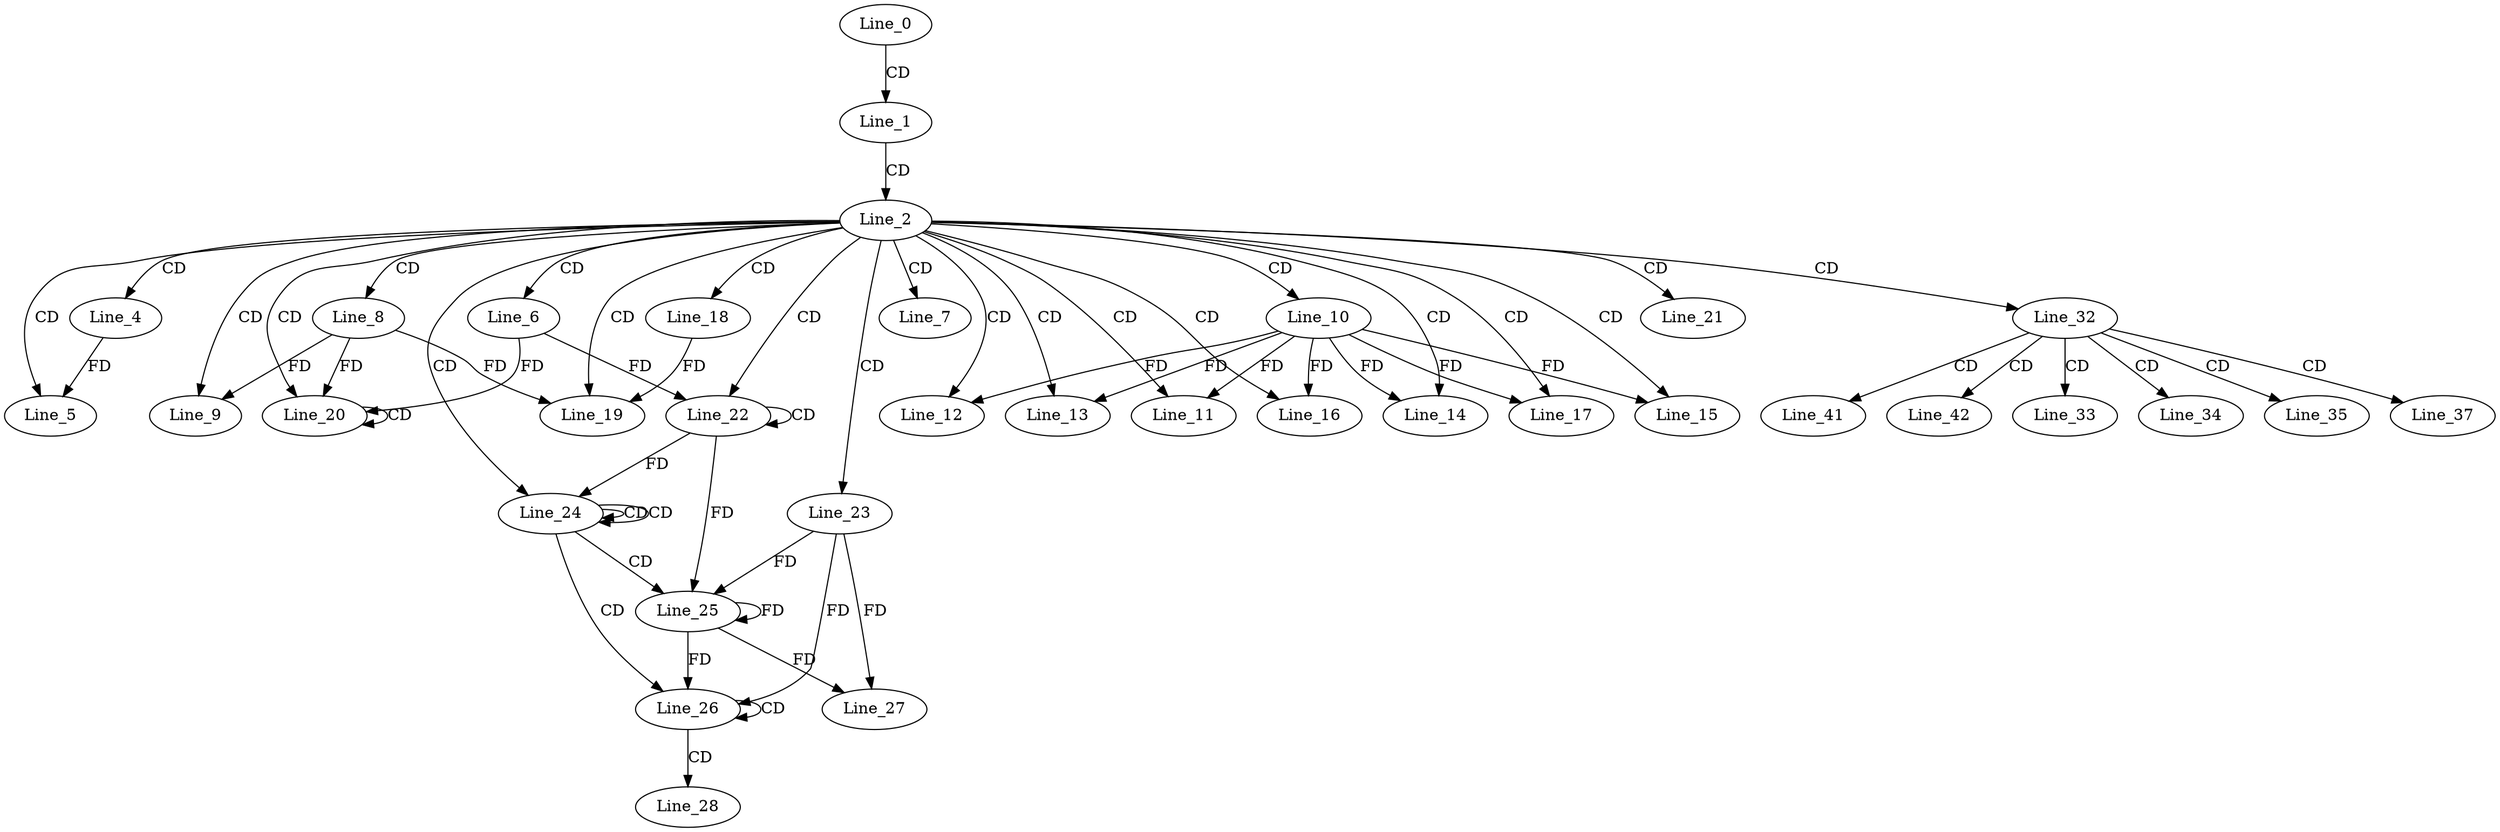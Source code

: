 digraph G {
  Line_0;
  Line_1;
  Line_2;
  Line_4;
  Line_5;
  Line_6;
  Line_7;
  Line_8;
  Line_9;
  Line_10;
  Line_11;
  Line_12;
  Line_13;
  Line_14;
  Line_15;
  Line_16;
  Line_17;
  Line_18;
  Line_19;
  Line_20;
  Line_20;
  Line_21;
  Line_22;
  Line_22;
  Line_22;
  Line_23;
  Line_24;
  Line_24;
  Line_25;
  Line_25;
  Line_26;
  Line_26;
  Line_26;
  Line_27;
  Line_27;
  Line_28;
  Line_32;
  Line_33;
  Line_34;
  Line_35;
  Line_37;
  Line_41;
  Line_42;
  Line_0 -> Line_1 [ label="CD" ];
  Line_1 -> Line_2 [ label="CD" ];
  Line_2 -> Line_4 [ label="CD" ];
  Line_2 -> Line_5 [ label="CD" ];
  Line_4 -> Line_5 [ label="FD" ];
  Line_2 -> Line_6 [ label="CD" ];
  Line_2 -> Line_7 [ label="CD" ];
  Line_2 -> Line_8 [ label="CD" ];
  Line_2 -> Line_9 [ label="CD" ];
  Line_8 -> Line_9 [ label="FD" ];
  Line_2 -> Line_10 [ label="CD" ];
  Line_2 -> Line_11 [ label="CD" ];
  Line_10 -> Line_11 [ label="FD" ];
  Line_2 -> Line_12 [ label="CD" ];
  Line_10 -> Line_12 [ label="FD" ];
  Line_2 -> Line_13 [ label="CD" ];
  Line_10 -> Line_13 [ label="FD" ];
  Line_2 -> Line_14 [ label="CD" ];
  Line_10 -> Line_14 [ label="FD" ];
  Line_2 -> Line_15 [ label="CD" ];
  Line_10 -> Line_15 [ label="FD" ];
  Line_2 -> Line_16 [ label="CD" ];
  Line_10 -> Line_16 [ label="FD" ];
  Line_2 -> Line_17 [ label="CD" ];
  Line_10 -> Line_17 [ label="FD" ];
  Line_2 -> Line_18 [ label="CD" ];
  Line_2 -> Line_19 [ label="CD" ];
  Line_8 -> Line_19 [ label="FD" ];
  Line_18 -> Line_19 [ label="FD" ];
  Line_2 -> Line_20 [ label="CD" ];
  Line_20 -> Line_20 [ label="CD" ];
  Line_6 -> Line_20 [ label="FD" ];
  Line_8 -> Line_20 [ label="FD" ];
  Line_2 -> Line_21 [ label="CD" ];
  Line_2 -> Line_22 [ label="CD" ];
  Line_22 -> Line_22 [ label="CD" ];
  Line_6 -> Line_22 [ label="FD" ];
  Line_2 -> Line_23 [ label="CD" ];
  Line_2 -> Line_24 [ label="CD" ];
  Line_24 -> Line_24 [ label="CD" ];
  Line_24 -> Line_24 [ label="CD" ];
  Line_22 -> Line_24 [ label="FD" ];
  Line_24 -> Line_25 [ label="CD" ];
  Line_25 -> Line_25 [ label="FD" ];
  Line_23 -> Line_25 [ label="FD" ];
  Line_22 -> Line_25 [ label="FD" ];
  Line_24 -> Line_26 [ label="CD" ];
  Line_26 -> Line_26 [ label="CD" ];
  Line_25 -> Line_26 [ label="FD" ];
  Line_23 -> Line_26 [ label="FD" ];
  Line_25 -> Line_27 [ label="FD" ];
  Line_23 -> Line_27 [ label="FD" ];
  Line_26 -> Line_28 [ label="CD" ];
  Line_2 -> Line_32 [ label="CD" ];
  Line_32 -> Line_33 [ label="CD" ];
  Line_32 -> Line_34 [ label="CD" ];
  Line_32 -> Line_35 [ label="CD" ];
  Line_32 -> Line_37 [ label="CD" ];
  Line_32 -> Line_41 [ label="CD" ];
  Line_32 -> Line_42 [ label="CD" ];
}
